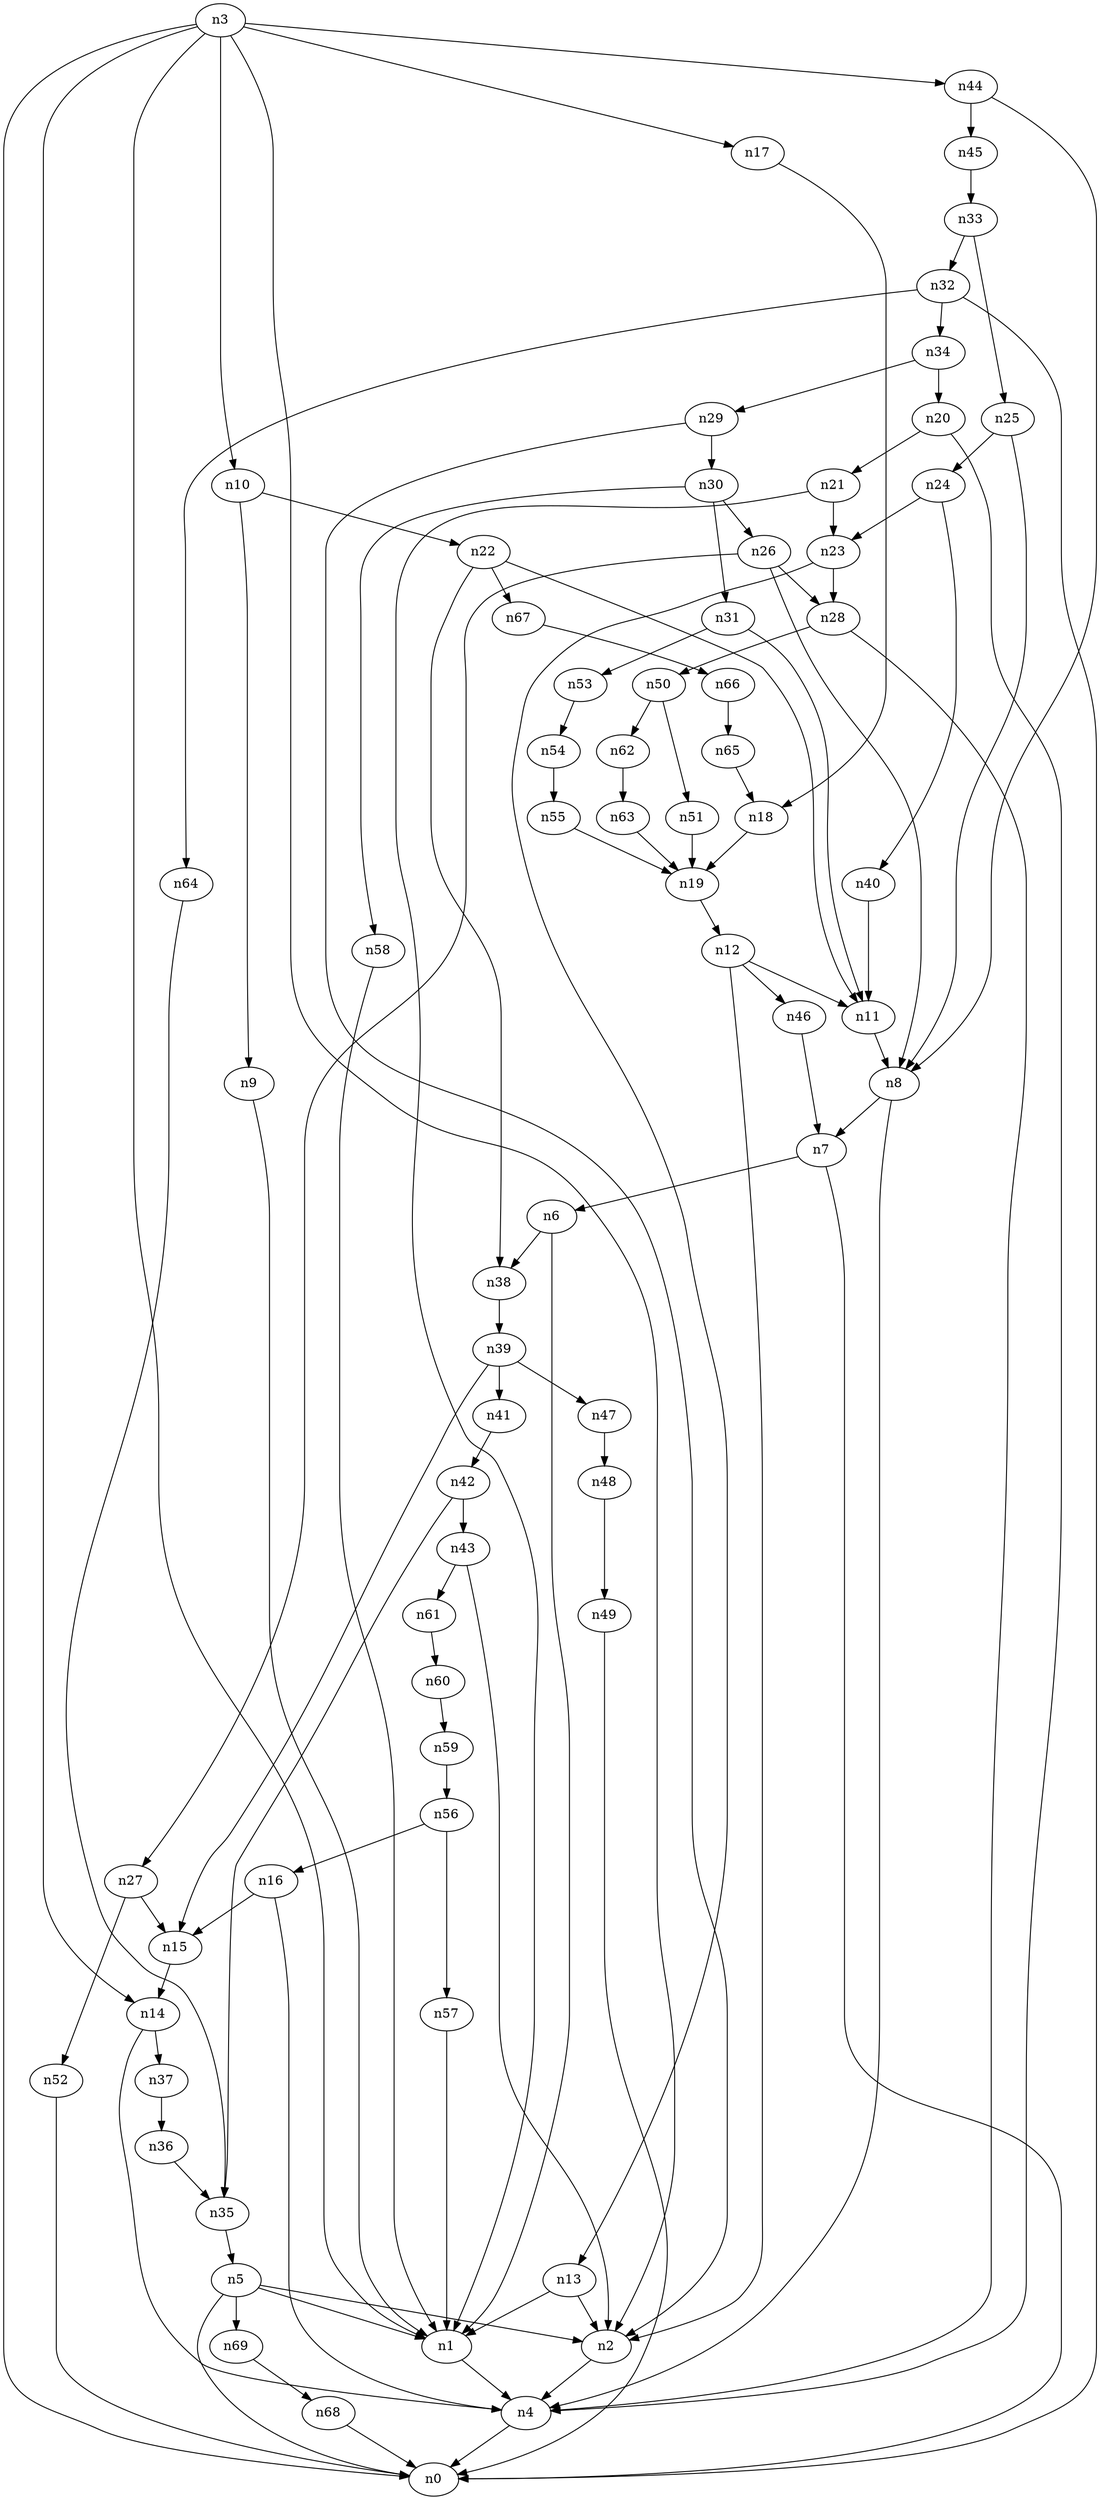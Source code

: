 digraph G {
	n1 -> n4	 [_graphml_id=e4];
	n2 -> n4	 [_graphml_id=e7];
	n3 -> n0	 [_graphml_id=e0];
	n3 -> n1	 [_graphml_id=e3];
	n3 -> n2	 [_graphml_id=e6];
	n3 -> n10	 [_graphml_id=e15];
	n3 -> n14	 [_graphml_id=e22];
	n3 -> n17	 [_graphml_id=e26];
	n3 -> n44	 [_graphml_id=e95];
	n4 -> n0	 [_graphml_id=e1];
	n5 -> n0	 [_graphml_id=e2];
	n5 -> n1	 [_graphml_id=e5];
	n5 -> n2	 [_graphml_id=e8];
	n5 -> n69	 [_graphml_id=e112];
	n6 -> n1	 [_graphml_id=e9];
	n6 -> n38	 [_graphml_id=e60];
	n7 -> n0	 [_graphml_id=e21];
	n7 -> n6	 [_graphml_id=e10];
	n8 -> n4	 [_graphml_id=e12];
	n8 -> n7	 [_graphml_id=e11];
	n9 -> n1	 [_graphml_id=e13];
	n10 -> n9	 [_graphml_id=e14];
	n10 -> n22	 [_graphml_id=e34];
	n11 -> n8	 [_graphml_id=e16];
	n12 -> n2	 [_graphml_id=e18];
	n12 -> n11	 [_graphml_id=e17];
	n12 -> n46	 [_graphml_id=e74];
	n13 -> n1	 [_graphml_id=e19];
	n13 -> n2	 [_graphml_id=e20];
	n14 -> n4	 [_graphml_id=e35];
	n14 -> n37	 [_graphml_id=e59];
	n15 -> n14	 [_graphml_id=e23];
	n16 -> n4	 [_graphml_id=e25];
	n16 -> n15	 [_graphml_id=e24];
	n17 -> n18	 [_graphml_id=e27];
	n18 -> n19	 [_graphml_id=e28];
	n19 -> n12	 [_graphml_id=e29];
	n20 -> n4	 [_graphml_id=e30];
	n20 -> n21	 [_graphml_id=e31];
	n21 -> n1	 [_graphml_id=e32];
	n21 -> n23	 [_graphml_id=e55];
	n22 -> n11	 [_graphml_id=e33];
	n22 -> n38	 [_graphml_id=e65];
	n22 -> n67	 [_graphml_id=e109];
	n23 -> n13	 [_graphml_id=e36];
	n23 -> n28	 [_graphml_id=e43];
	n24 -> n23	 [_graphml_id=e37];
	n24 -> n40	 [_graphml_id=e64];
	n25 -> n8	 [_graphml_id=e39];
	n25 -> n24	 [_graphml_id=e38];
	n26 -> n8	 [_graphml_id=e40];
	n26 -> n27	 [_graphml_id=e41];
	n26 -> n28	 [_graphml_id=e45];
	n27 -> n15	 [_graphml_id=e42];
	n27 -> n52	 [_graphml_id=e83];
	n28 -> n4	 [_graphml_id=e44];
	n28 -> n50	 [_graphml_id=e80];
	n29 -> n2	 [_graphml_id=e46];
	n29 -> n30	 [_graphml_id=e47];
	n30 -> n26	 [_graphml_id=e75];
	n30 -> n31	 [_graphml_id=e48];
	n30 -> n58	 [_graphml_id=e94];
	n31 -> n11	 [_graphml_id=e49];
	n31 -> n53	 [_graphml_id=e86];
	n32 -> n0	 [_graphml_id=e50];
	n32 -> n34	 [_graphml_id=e54];
	n32 -> n64	 [_graphml_id=e104];
	n33 -> n25	 [_graphml_id=e52];
	n33 -> n32	 [_graphml_id=e51];
	n34 -> n20	 [_graphml_id=e105];
	n34 -> n29	 [_graphml_id=e53];
	n35 -> n5	 [_graphml_id=e56];
	n36 -> n35	 [_graphml_id=e57];
	n37 -> n36	 [_graphml_id=e58];
	n38 -> n39	 [_graphml_id=e61];
	n39 -> n15	 [_graphml_id=e62];
	n39 -> n41	 [_graphml_id=e66];
	n39 -> n47	 [_graphml_id=e76];
	n40 -> n11	 [_graphml_id=e63];
	n41 -> n42	 [_graphml_id=e67];
	n42 -> n35	 [_graphml_id=e85];
	n42 -> n43	 [_graphml_id=e68];
	n43 -> n2	 [_graphml_id=e69];
	n43 -> n61	 [_graphml_id=e99];
	n44 -> n8	 [_graphml_id=e70];
	n44 -> n45	 [_graphml_id=e71];
	n45 -> n33	 [_graphml_id=e72];
	n46 -> n7	 [_graphml_id=e73];
	n47 -> n48	 [_graphml_id=e77];
	n48 -> n49	 [_graphml_id=e78];
	n49 -> n0	 [_graphml_id=e79];
	n50 -> n51	 [_graphml_id=e81];
	n50 -> n62	 [_graphml_id=e100];
	n51 -> n19	 [_graphml_id=e82];
	n52 -> n0	 [_graphml_id=e84];
	n53 -> n54	 [_graphml_id=e87];
	n54 -> n55	 [_graphml_id=e88];
	n55 -> n19	 [_graphml_id=e89];
	n56 -> n16	 [_graphml_id=e90];
	n56 -> n57	 [_graphml_id=e91];
	n57 -> n1	 [_graphml_id=e92];
	n58 -> n1	 [_graphml_id=e93];
	n59 -> n56	 [_graphml_id=e96];
	n60 -> n59	 [_graphml_id=e97];
	n61 -> n60	 [_graphml_id=e98];
	n62 -> n63	 [_graphml_id=e101];
	n63 -> n19	 [_graphml_id=e102];
	n64 -> n35	 [_graphml_id=e103];
	n65 -> n18	 [_graphml_id=e106];
	n66 -> n65	 [_graphml_id=e107];
	n67 -> n66	 [_graphml_id=e108];
	n68 -> n0	 [_graphml_id=e110];
	n69 -> n68	 [_graphml_id=e111];
}

